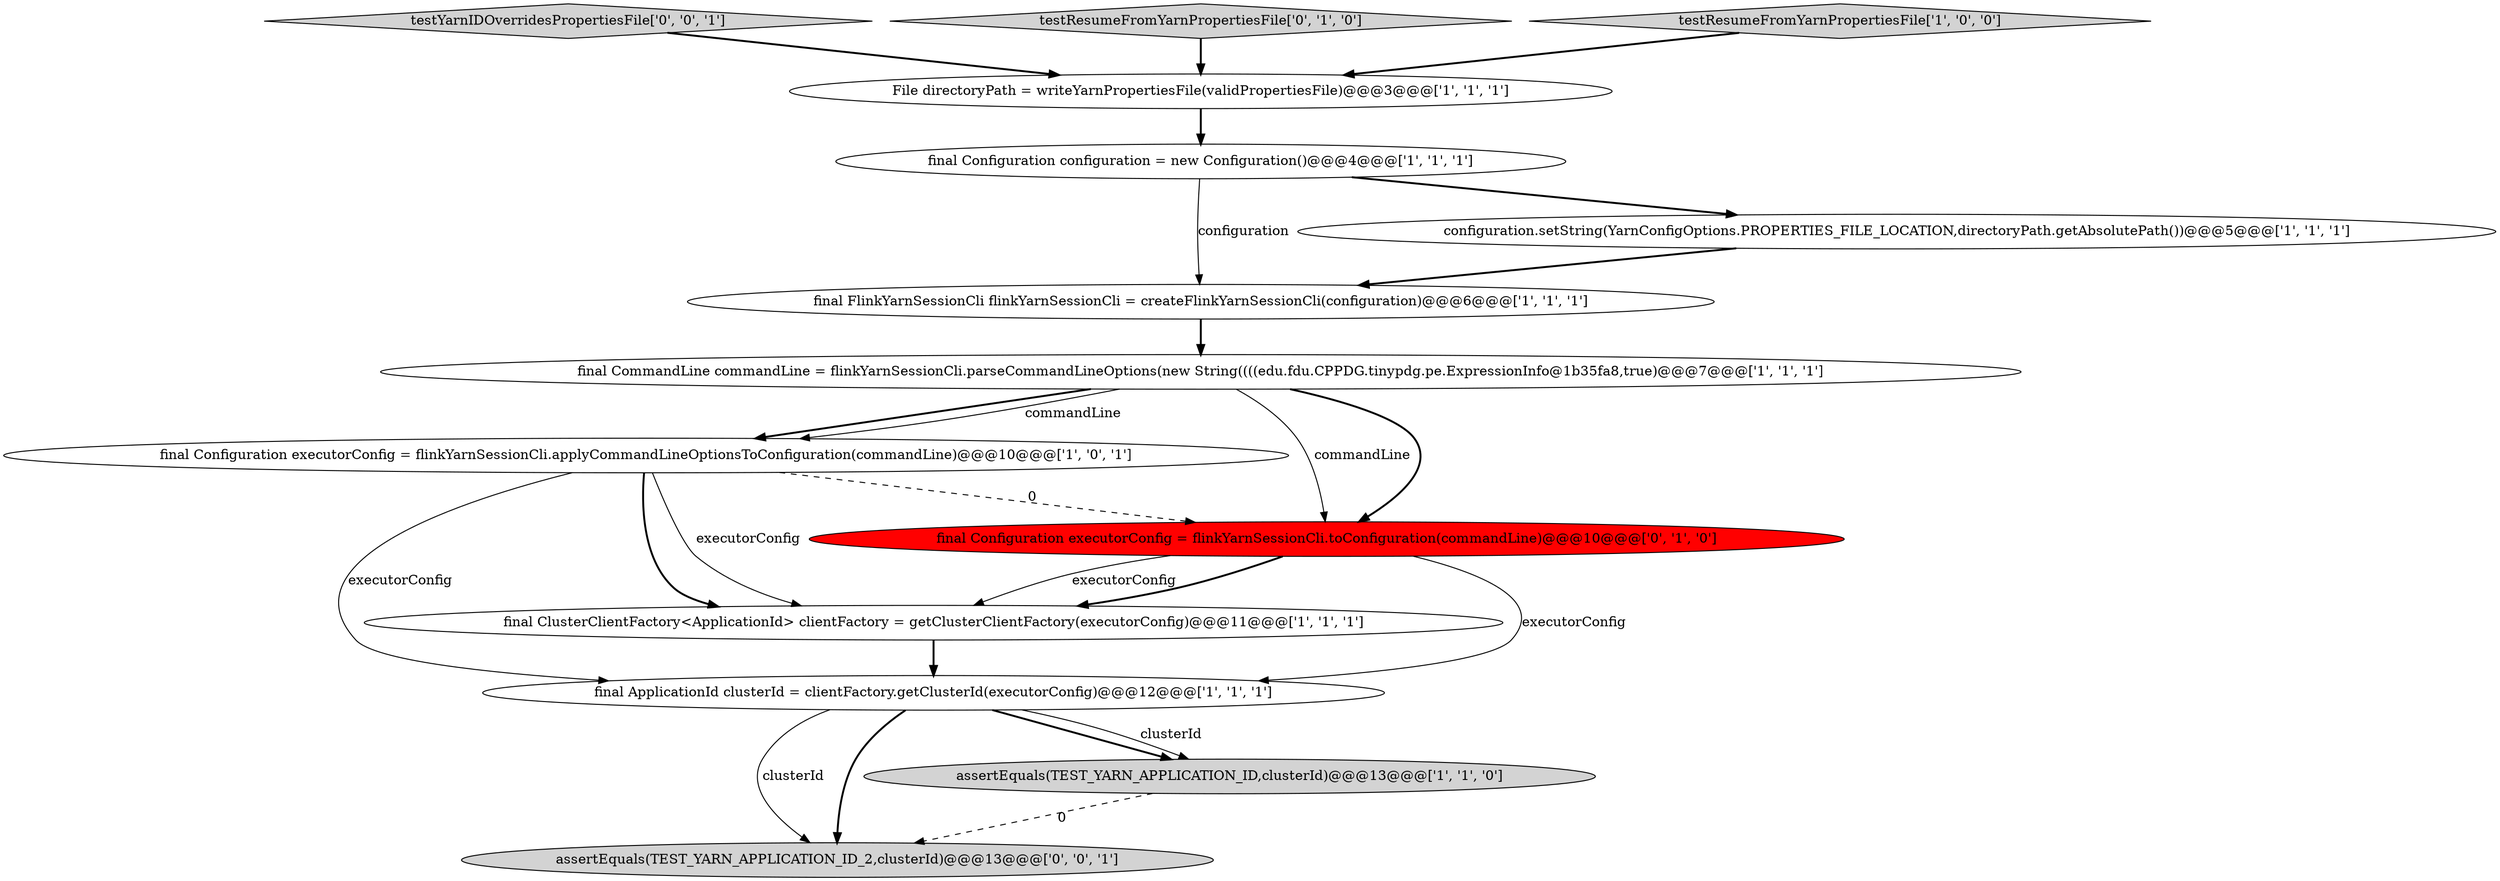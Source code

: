 digraph {
1 [style = filled, label = "final CommandLine commandLine = flinkYarnSessionCli.parseCommandLineOptions(new String((((edu.fdu.CPPDG.tinypdg.pe.ExpressionInfo@1b35fa8,true)@@@7@@@['1', '1', '1']", fillcolor = white, shape = ellipse image = "AAA0AAABBB1BBB"];
12 [style = filled, label = "assertEquals(TEST_YARN_APPLICATION_ID_2,clusterId)@@@13@@@['0', '0', '1']", fillcolor = lightgray, shape = ellipse image = "AAA0AAABBB3BBB"];
0 [style = filled, label = "final Configuration configuration = new Configuration()@@@4@@@['1', '1', '1']", fillcolor = white, shape = ellipse image = "AAA0AAABBB1BBB"];
13 [style = filled, label = "testYarnIDOverridesPropertiesFile['0', '0', '1']", fillcolor = lightgray, shape = diamond image = "AAA0AAABBB3BBB"];
5 [style = filled, label = "final Configuration executorConfig = flinkYarnSessionCli.applyCommandLineOptionsToConfiguration(commandLine)@@@10@@@['1', '0', '1']", fillcolor = white, shape = ellipse image = "AAA0AAABBB1BBB"];
8 [style = filled, label = "final ClusterClientFactory<ApplicationId> clientFactory = getClusterClientFactory(executorConfig)@@@11@@@['1', '1', '1']", fillcolor = white, shape = ellipse image = "AAA0AAABBB1BBB"];
10 [style = filled, label = "testResumeFromYarnPropertiesFile['0', '1', '0']", fillcolor = lightgray, shape = diamond image = "AAA0AAABBB2BBB"];
11 [style = filled, label = "final Configuration executorConfig = flinkYarnSessionCli.toConfiguration(commandLine)@@@10@@@['0', '1', '0']", fillcolor = red, shape = ellipse image = "AAA1AAABBB2BBB"];
3 [style = filled, label = "final FlinkYarnSessionCli flinkYarnSessionCli = createFlinkYarnSessionCli(configuration)@@@6@@@['1', '1', '1']", fillcolor = white, shape = ellipse image = "AAA0AAABBB1BBB"];
7 [style = filled, label = "final ApplicationId clusterId = clientFactory.getClusterId(executorConfig)@@@12@@@['1', '1', '1']", fillcolor = white, shape = ellipse image = "AAA0AAABBB1BBB"];
4 [style = filled, label = "assertEquals(TEST_YARN_APPLICATION_ID,clusterId)@@@13@@@['1', '1', '0']", fillcolor = lightgray, shape = ellipse image = "AAA0AAABBB1BBB"];
9 [style = filled, label = "testResumeFromYarnPropertiesFile['1', '0', '0']", fillcolor = lightgray, shape = diamond image = "AAA0AAABBB1BBB"];
6 [style = filled, label = "File directoryPath = writeYarnPropertiesFile(validPropertiesFile)@@@3@@@['1', '1', '1']", fillcolor = white, shape = ellipse image = "AAA0AAABBB1BBB"];
2 [style = filled, label = "configuration.setString(YarnConfigOptions.PROPERTIES_FILE_LOCATION,directoryPath.getAbsolutePath())@@@5@@@['1', '1', '1']", fillcolor = white, shape = ellipse image = "AAA0AAABBB1BBB"];
1->5 [style = bold, label=""];
5->8 [style = bold, label=""];
11->8 [style = solid, label="executorConfig"];
3->1 [style = bold, label=""];
7->12 [style = solid, label="clusterId"];
7->12 [style = bold, label=""];
2->3 [style = bold, label=""];
0->2 [style = bold, label=""];
1->11 [style = solid, label="commandLine"];
6->0 [style = bold, label=""];
7->4 [style = bold, label=""];
10->6 [style = bold, label=""];
8->7 [style = bold, label=""];
1->11 [style = bold, label=""];
9->6 [style = bold, label=""];
4->12 [style = dashed, label="0"];
5->8 [style = solid, label="executorConfig"];
1->5 [style = solid, label="commandLine"];
5->11 [style = dashed, label="0"];
7->4 [style = solid, label="clusterId"];
11->8 [style = bold, label=""];
13->6 [style = bold, label=""];
0->3 [style = solid, label="configuration"];
11->7 [style = solid, label="executorConfig"];
5->7 [style = solid, label="executorConfig"];
}
